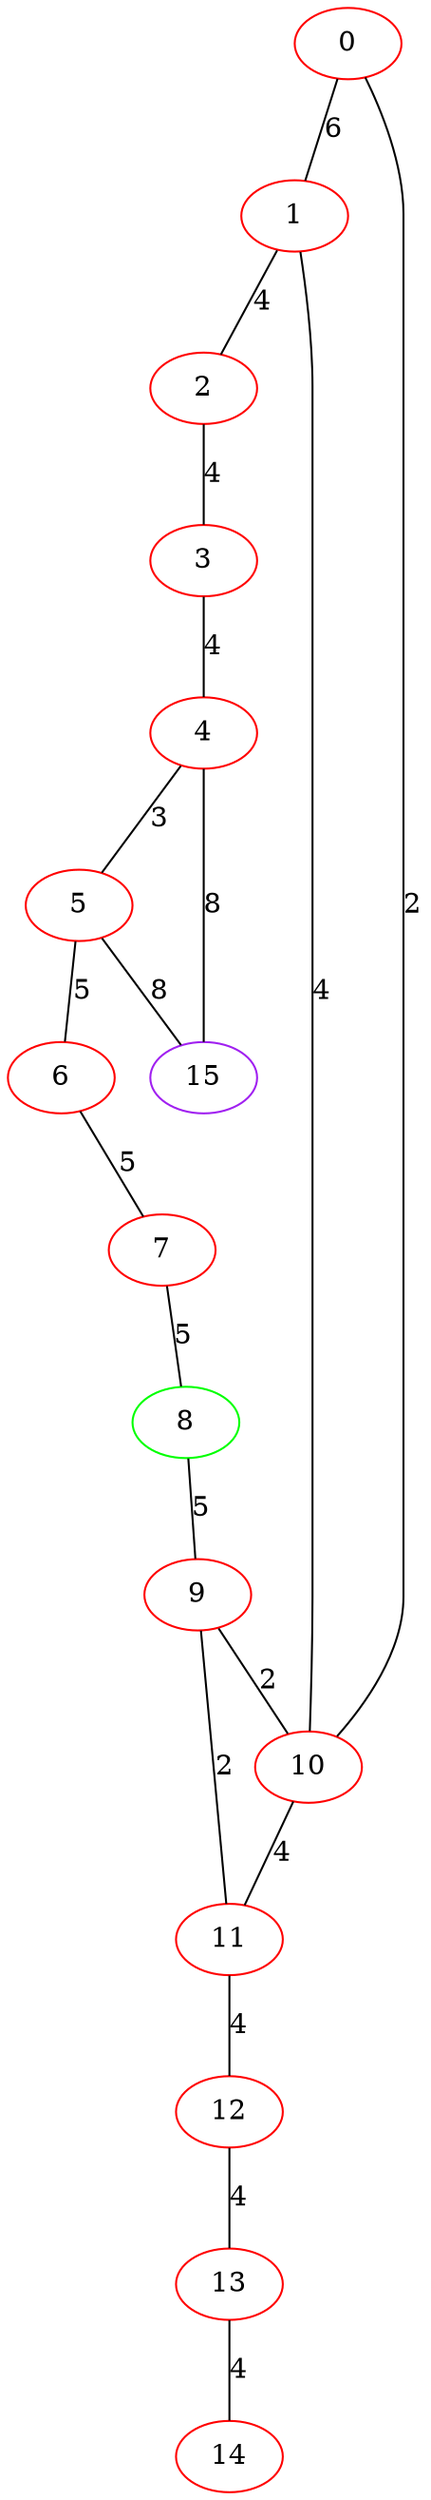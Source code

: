 graph "" {
0 [color=red, weight=1];
1 [color=red, weight=1];
2 [color=red, weight=1];
3 [color=red, weight=1];
4 [color=red, weight=1];
5 [color=red, weight=1];
6 [color=red, weight=1];
7 [color=red, weight=1];
8 [color=green, weight=2];
9 [color=red, weight=1];
10 [color=red, weight=1];
11 [color=red, weight=1];
12 [color=red, weight=1];
13 [color=red, weight=1];
14 [color=red, weight=1];
15 [color=purple, weight=4];
0 -- 1  [key=0, label=6];
0 -- 10  [key=0, label=2];
1 -- 2  [key=0, label=4];
1 -- 10  [key=0, label=4];
2 -- 3  [key=0, label=4];
3 -- 4  [key=0, label=4];
4 -- 5  [key=0, label=3];
4 -- 15  [key=0, label=8];
5 -- 6  [key=0, label=5];
5 -- 15  [key=0, label=8];
6 -- 7  [key=0, label=5];
7 -- 8  [key=0, label=5];
8 -- 9  [key=0, label=5];
9 -- 10  [key=0, label=2];
9 -- 11  [key=0, label=2];
10 -- 11  [key=0, label=4];
11 -- 12  [key=0, label=4];
12 -- 13  [key=0, label=4];
13 -- 14  [key=0, label=4];
}
